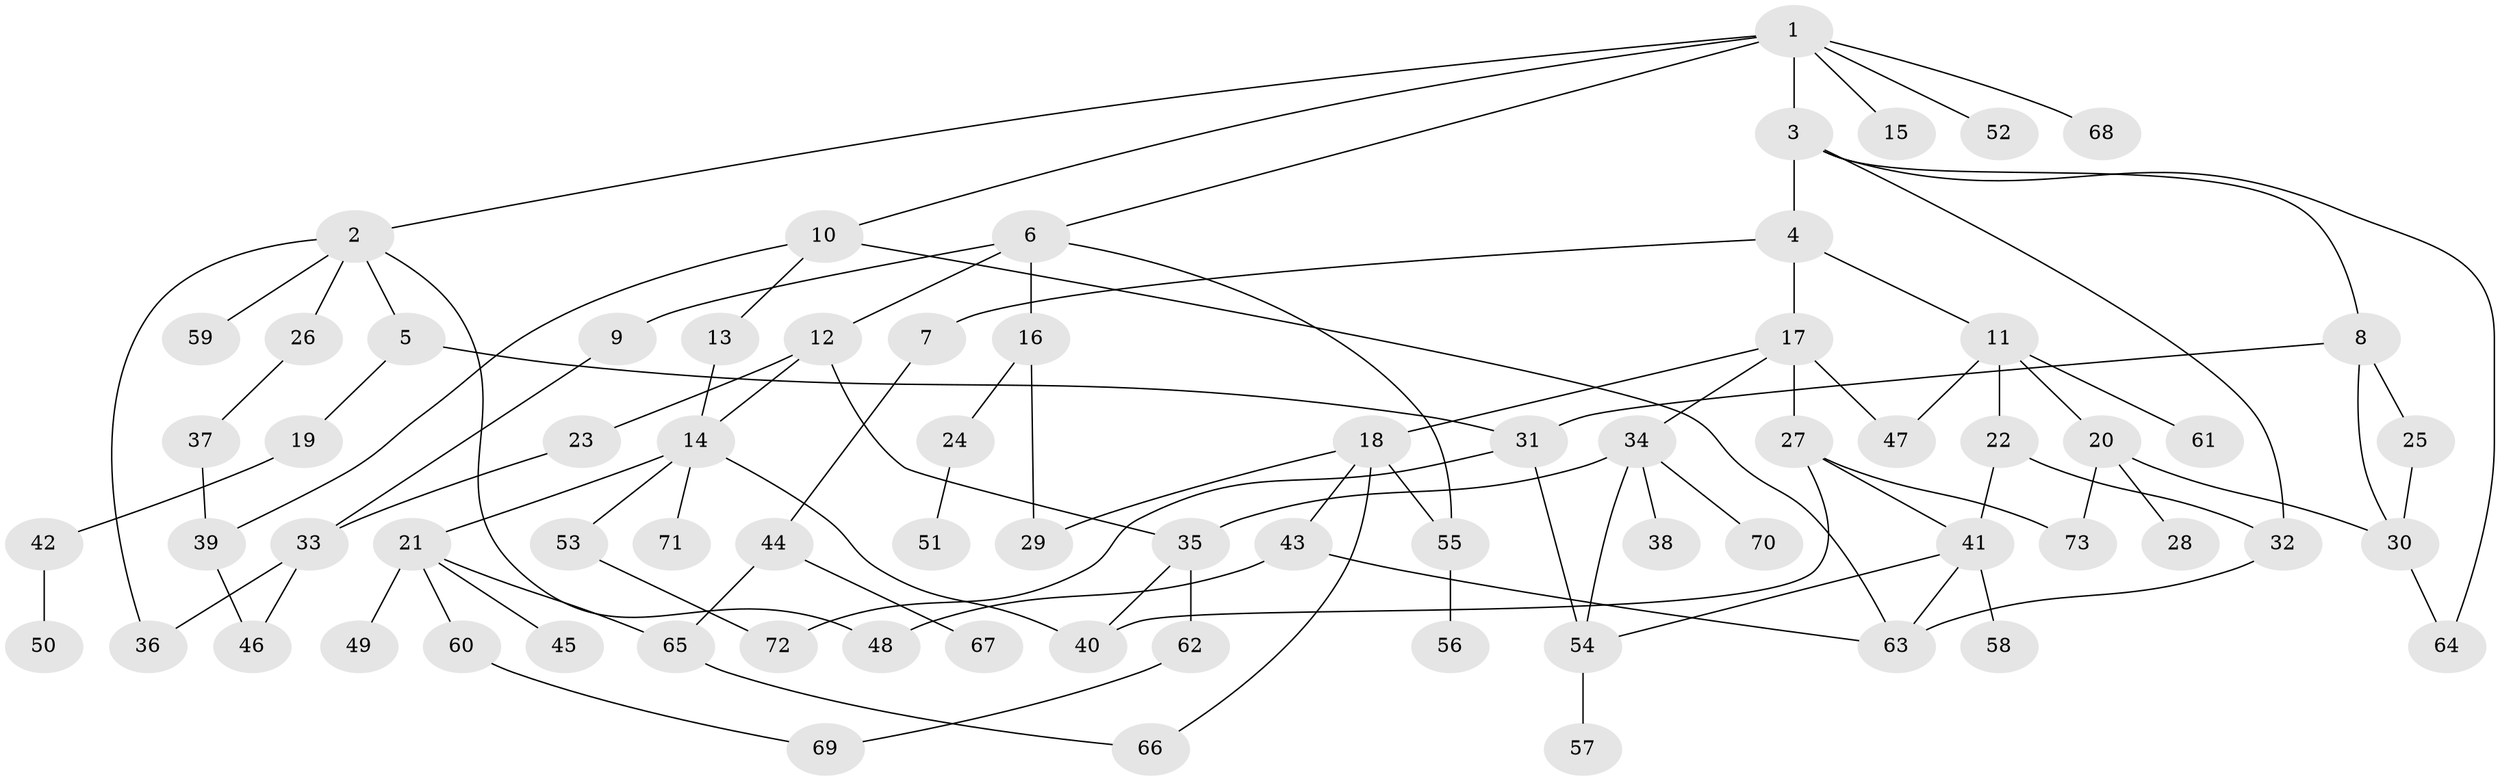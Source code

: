 // Generated by graph-tools (version 1.1) at 2025/25/03/09/25 03:25:34]
// undirected, 73 vertices, 100 edges
graph export_dot {
graph [start="1"]
  node [color=gray90,style=filled];
  1;
  2;
  3;
  4;
  5;
  6;
  7;
  8;
  9;
  10;
  11;
  12;
  13;
  14;
  15;
  16;
  17;
  18;
  19;
  20;
  21;
  22;
  23;
  24;
  25;
  26;
  27;
  28;
  29;
  30;
  31;
  32;
  33;
  34;
  35;
  36;
  37;
  38;
  39;
  40;
  41;
  42;
  43;
  44;
  45;
  46;
  47;
  48;
  49;
  50;
  51;
  52;
  53;
  54;
  55;
  56;
  57;
  58;
  59;
  60;
  61;
  62;
  63;
  64;
  65;
  66;
  67;
  68;
  69;
  70;
  71;
  72;
  73;
  1 -- 2;
  1 -- 3;
  1 -- 6;
  1 -- 10;
  1 -- 15;
  1 -- 52;
  1 -- 68;
  2 -- 5;
  2 -- 26;
  2 -- 59;
  2 -- 48;
  2 -- 36;
  3 -- 4;
  3 -- 8;
  3 -- 64;
  3 -- 32;
  4 -- 7;
  4 -- 11;
  4 -- 17;
  5 -- 19;
  5 -- 31;
  6 -- 9;
  6 -- 12;
  6 -- 16;
  6 -- 55;
  7 -- 44;
  8 -- 25;
  8 -- 31;
  8 -- 30;
  9 -- 33;
  10 -- 13;
  10 -- 63;
  10 -- 39;
  11 -- 20;
  11 -- 22;
  11 -- 47;
  11 -- 61;
  12 -- 14;
  12 -- 23;
  12 -- 35;
  13 -- 14;
  14 -- 21;
  14 -- 40;
  14 -- 53;
  14 -- 71;
  16 -- 24;
  16 -- 29;
  17 -- 18;
  17 -- 27;
  17 -- 34;
  17 -- 47;
  18 -- 43;
  18 -- 66;
  18 -- 29;
  18 -- 55;
  19 -- 42;
  20 -- 28;
  20 -- 30;
  20 -- 73;
  21 -- 45;
  21 -- 49;
  21 -- 60;
  21 -- 65;
  22 -- 32;
  22 -- 41;
  23 -- 33;
  24 -- 51;
  25 -- 30;
  26 -- 37;
  27 -- 41;
  27 -- 73;
  27 -- 40;
  30 -- 64;
  31 -- 54;
  31 -- 72;
  32 -- 63;
  33 -- 36;
  33 -- 46;
  34 -- 35;
  34 -- 38;
  34 -- 70;
  34 -- 54;
  35 -- 62;
  35 -- 40;
  37 -- 39;
  39 -- 46;
  41 -- 58;
  41 -- 63;
  41 -- 54;
  42 -- 50;
  43 -- 48;
  43 -- 63;
  44 -- 67;
  44 -- 65;
  53 -- 72;
  54 -- 57;
  55 -- 56;
  60 -- 69;
  62 -- 69;
  65 -- 66;
}
